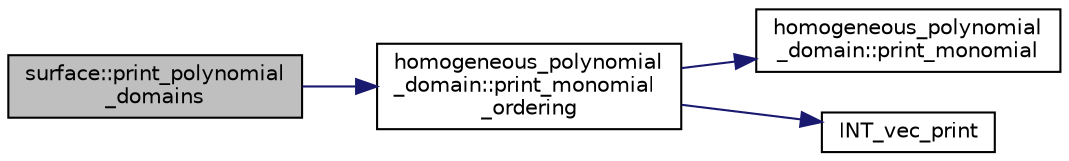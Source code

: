 digraph "surface::print_polynomial_domains"
{
  edge [fontname="Helvetica",fontsize="10",labelfontname="Helvetica",labelfontsize="10"];
  node [fontname="Helvetica",fontsize="10",shape=record];
  rankdir="LR";
  Node4828 [label="surface::print_polynomial\l_domains",height=0.2,width=0.4,color="black", fillcolor="grey75", style="filled", fontcolor="black"];
  Node4828 -> Node4829 [color="midnightblue",fontsize="10",style="solid",fontname="Helvetica"];
  Node4829 [label="homogeneous_polynomial\l_domain::print_monomial\l_ordering",height=0.2,width=0.4,color="black", fillcolor="white", style="filled",URL="$d2/da7/classhomogeneous__polynomial__domain.html#aeb98c95ca555e4d24b62fe336731c190"];
  Node4829 -> Node4830 [color="midnightblue",fontsize="10",style="solid",fontname="Helvetica"];
  Node4830 [label="homogeneous_polynomial\l_domain::print_monomial",height=0.2,width=0.4,color="black", fillcolor="white", style="filled",URL="$d2/da7/classhomogeneous__polynomial__domain.html#aba45b13898b259a147e45bf92a622fd8"];
  Node4829 -> Node4831 [color="midnightblue",fontsize="10",style="solid",fontname="Helvetica"];
  Node4831 [label="INT_vec_print",height=0.2,width=0.4,color="black", fillcolor="white", style="filled",URL="$df/dbf/sajeeb_8_c.html#a79a5901af0b47dd0d694109543c027fe"];
}
